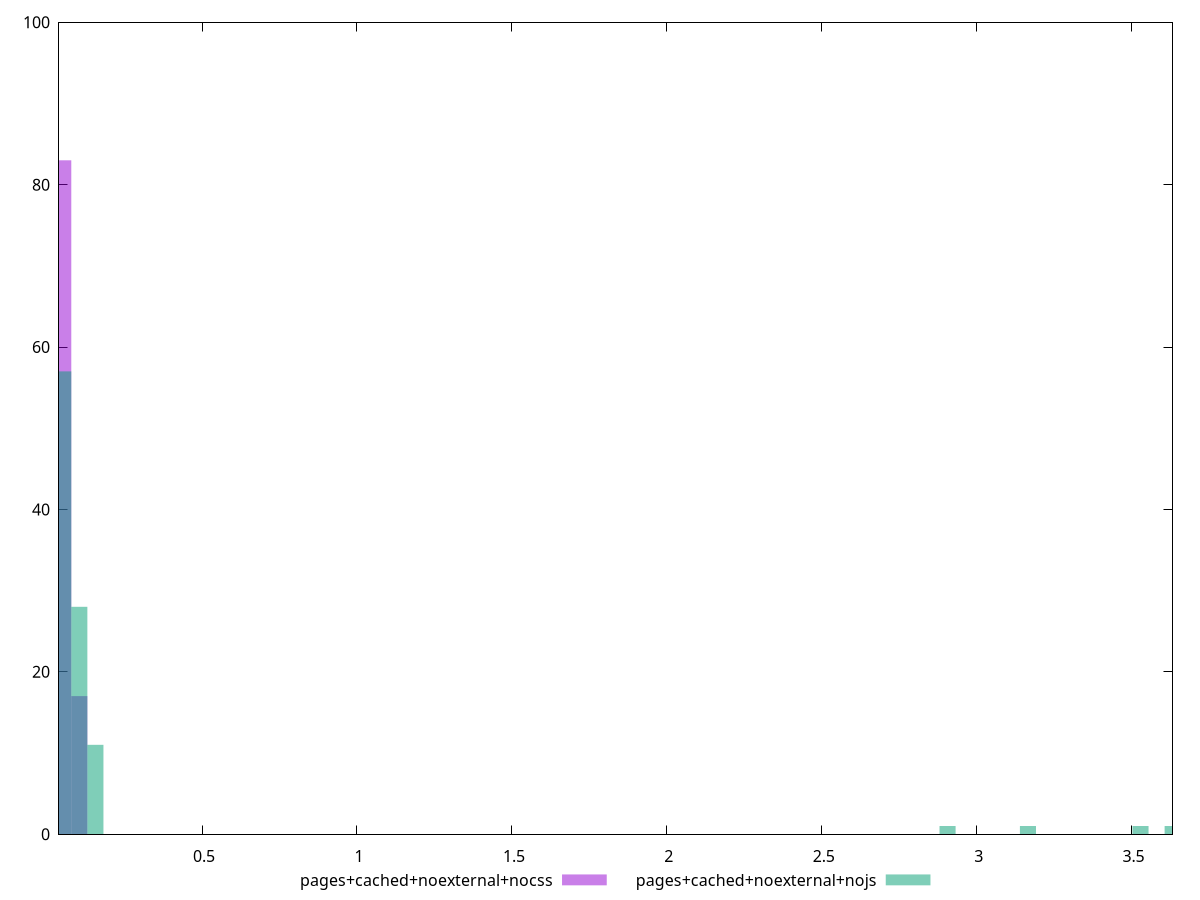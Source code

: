 reset

$pagesCachedNoexternalNocss <<EOF
0.0518931027907805 83
0.103786205581561 17
EOF

$pagesCachedNoexternalNojs <<EOF
0.103786205581561 28
0.0518931027907805 57
0.1556793083723415 11
3.1654792702376104 1
3.528730989773074 1
2.906013756283708 1
3.632517195354635 1
EOF

set key outside below
set boxwidth 0.0518931027907805
set xrange [0.0382:3.6319999999999997]
set yrange [0:100]
set style fill transparent solid 0.5 noborder
set terminal svg size 640, 500 enhanced background rgb 'white'
set output "report_00007_2020-12-11T15:55:29.892Z/network-rtt/comparison/histogram/9_vs_10.svg"

plot $pagesCachedNoexternalNocss title "pages+cached+noexternal+nocss" with boxes, \
     $pagesCachedNoexternalNojs title "pages+cached+noexternal+nojs" with boxes

reset
